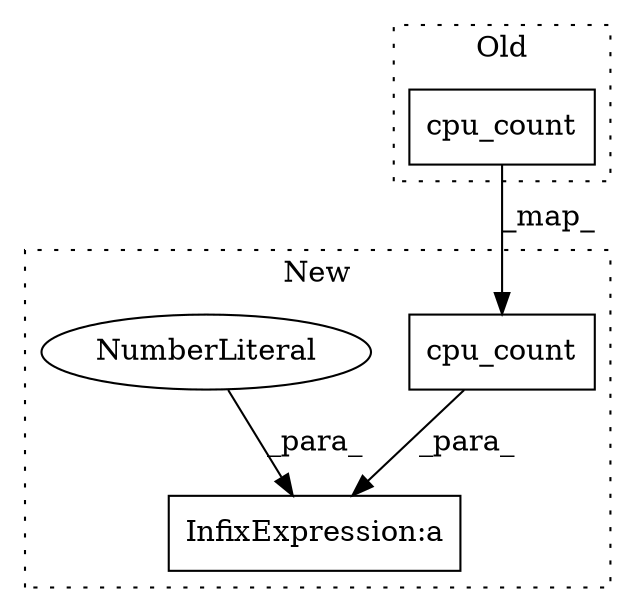 digraph G {
subgraph cluster0 {
1 [label="cpu_count" a="32" s="2881" l="11" shape="box"];
label = "Old";
style="dotted";
}
subgraph cluster1 {
2 [label="cpu_count" a="32" s="1512" l="11" shape="box"];
3 [label="InfixExpression:a" a="27" s="1523" l="3" shape="box"];
4 [label="NumberLiteral" a="34" s="1526" l="1" shape="ellipse"];
label = "New";
style="dotted";
}
1 -> 2 [label="_map_"];
2 -> 3 [label="_para_"];
4 -> 3 [label="_para_"];
}